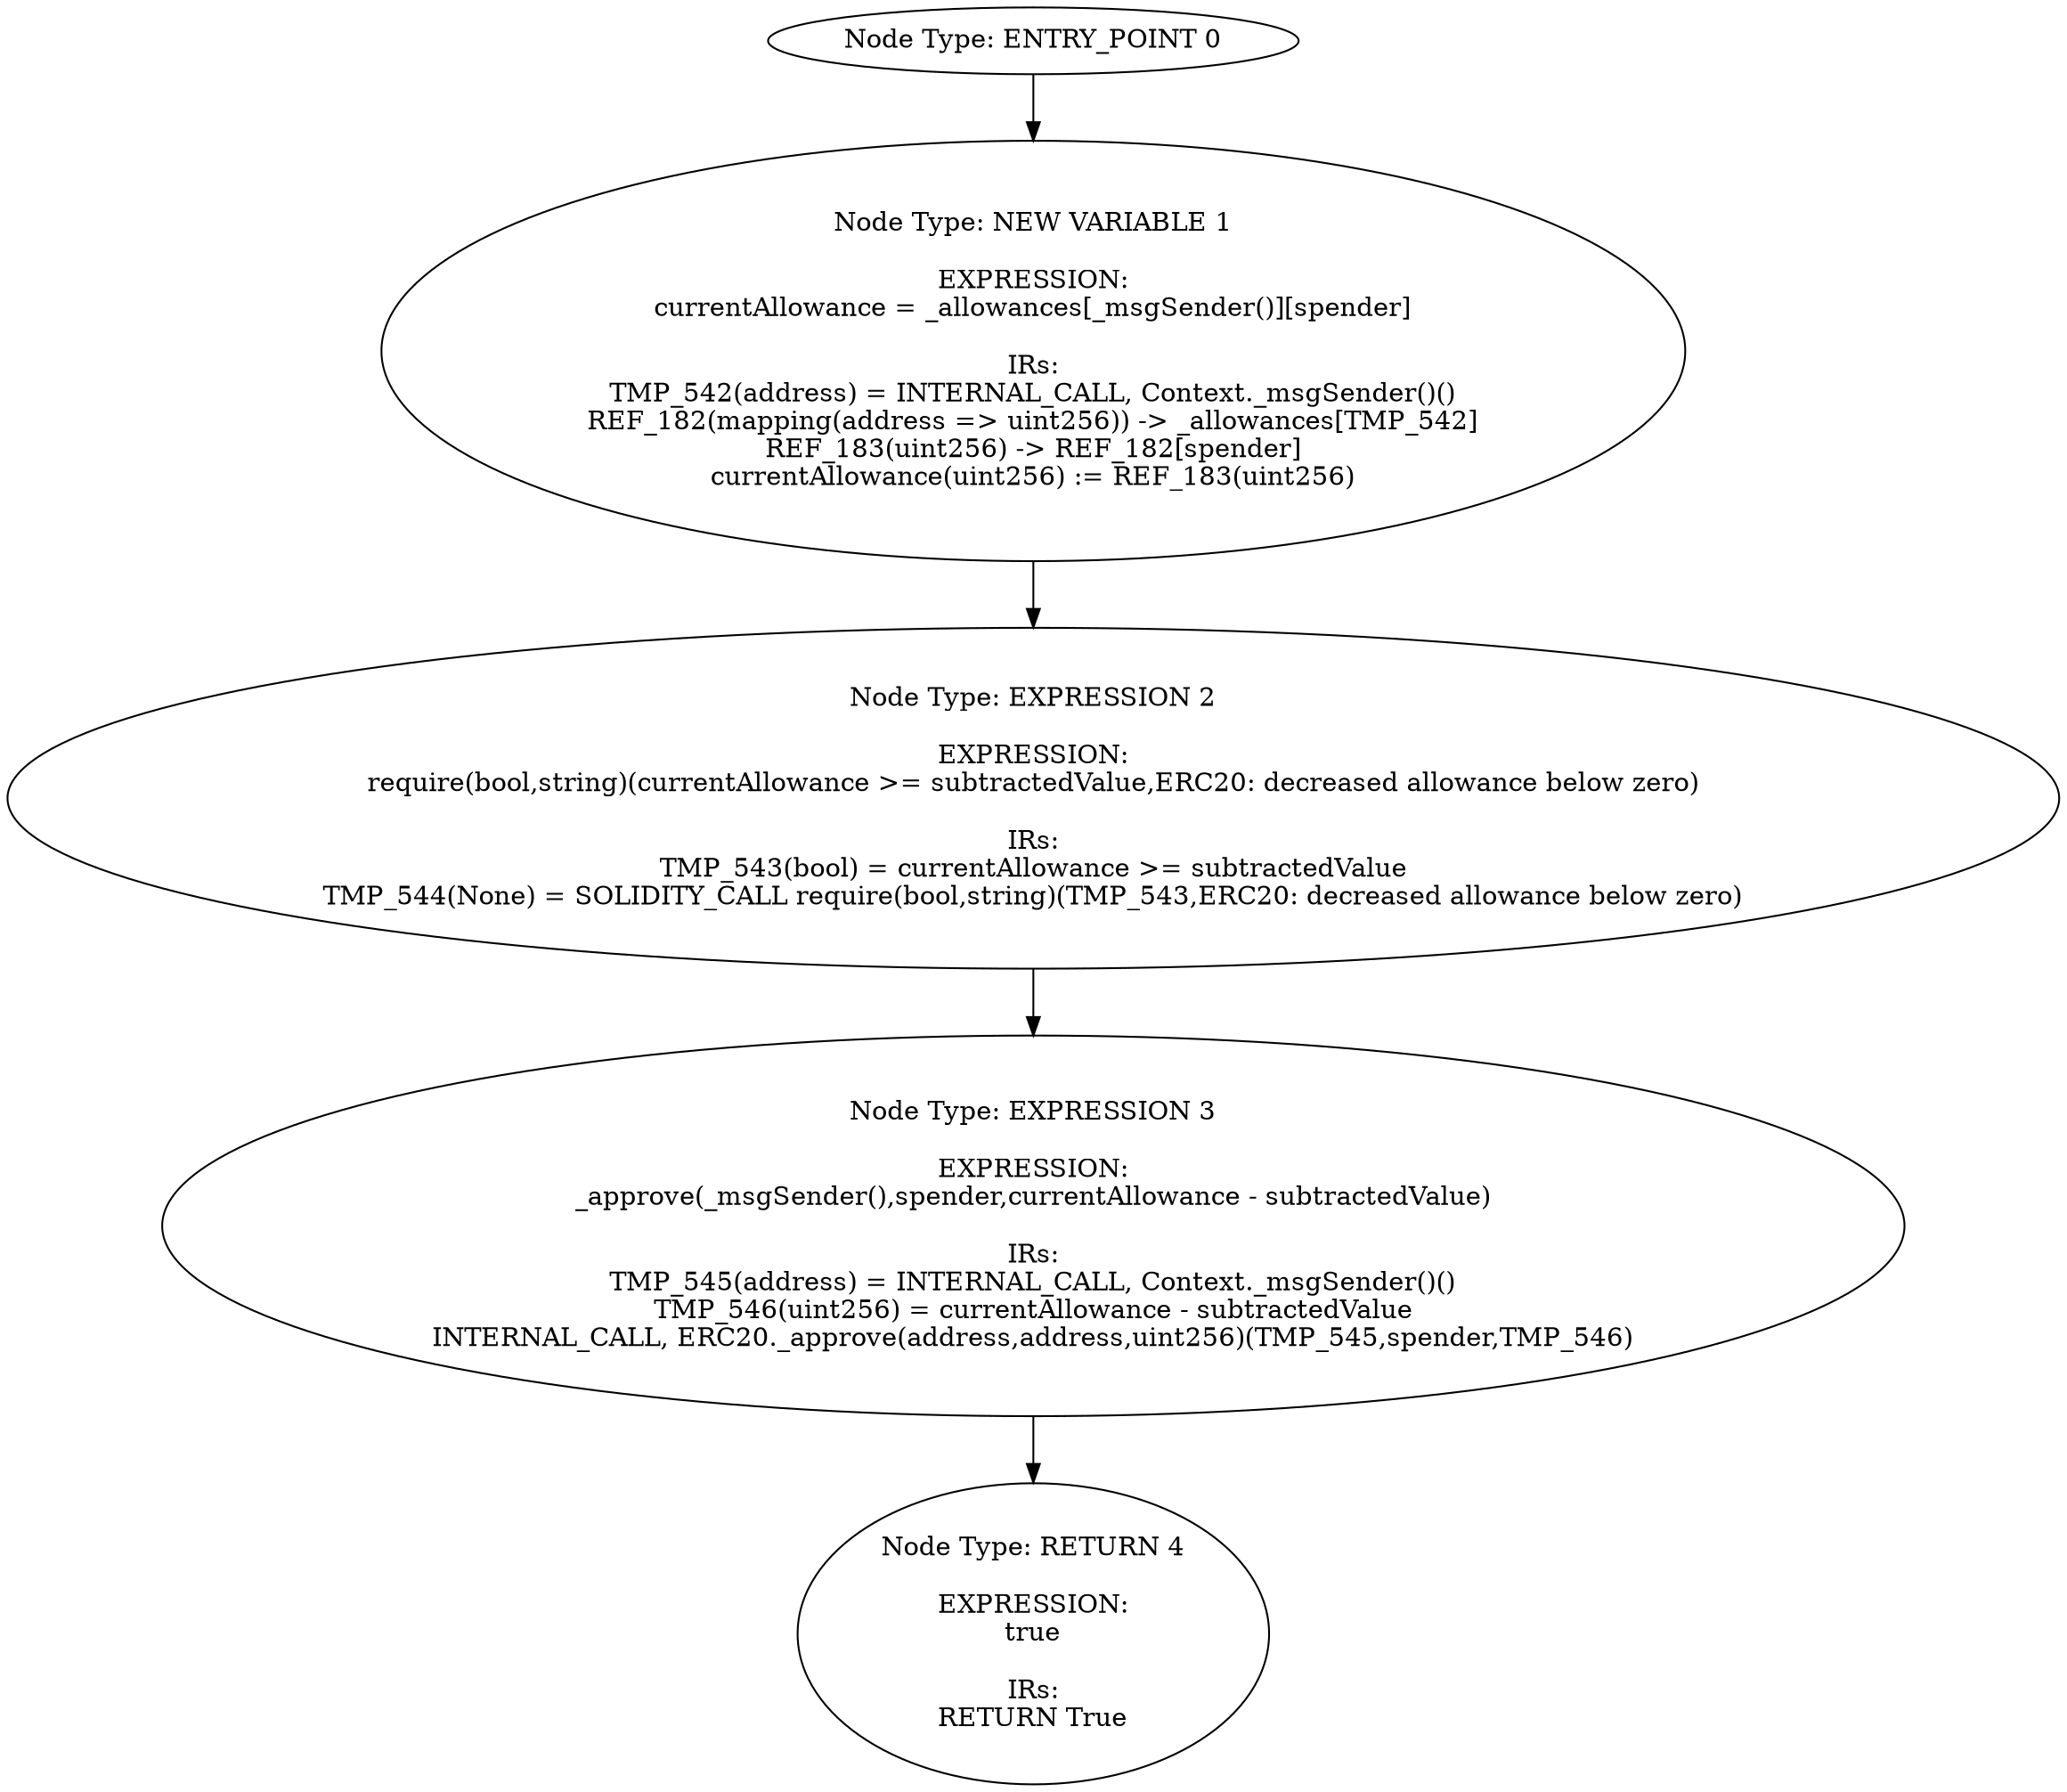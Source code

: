 digraph{
0[label="Node Type: ENTRY_POINT 0
"];
0->1;
1[label="Node Type: NEW VARIABLE 1

EXPRESSION:
currentAllowance = _allowances[_msgSender()][spender]

IRs:
TMP_542(address) = INTERNAL_CALL, Context._msgSender()()
REF_182(mapping(address => uint256)) -> _allowances[TMP_542]
REF_183(uint256) -> REF_182[spender]
currentAllowance(uint256) := REF_183(uint256)"];
1->2;
2[label="Node Type: EXPRESSION 2

EXPRESSION:
require(bool,string)(currentAllowance >= subtractedValue,ERC20: decreased allowance below zero)

IRs:
TMP_543(bool) = currentAllowance >= subtractedValue
TMP_544(None) = SOLIDITY_CALL require(bool,string)(TMP_543,ERC20: decreased allowance below zero)"];
2->3;
3[label="Node Type: EXPRESSION 3

EXPRESSION:
_approve(_msgSender(),spender,currentAllowance - subtractedValue)

IRs:
TMP_545(address) = INTERNAL_CALL, Context._msgSender()()
TMP_546(uint256) = currentAllowance - subtractedValue
INTERNAL_CALL, ERC20._approve(address,address,uint256)(TMP_545,spender,TMP_546)"];
3->4;
4[label="Node Type: RETURN 4

EXPRESSION:
true

IRs:
RETURN True"];
}
